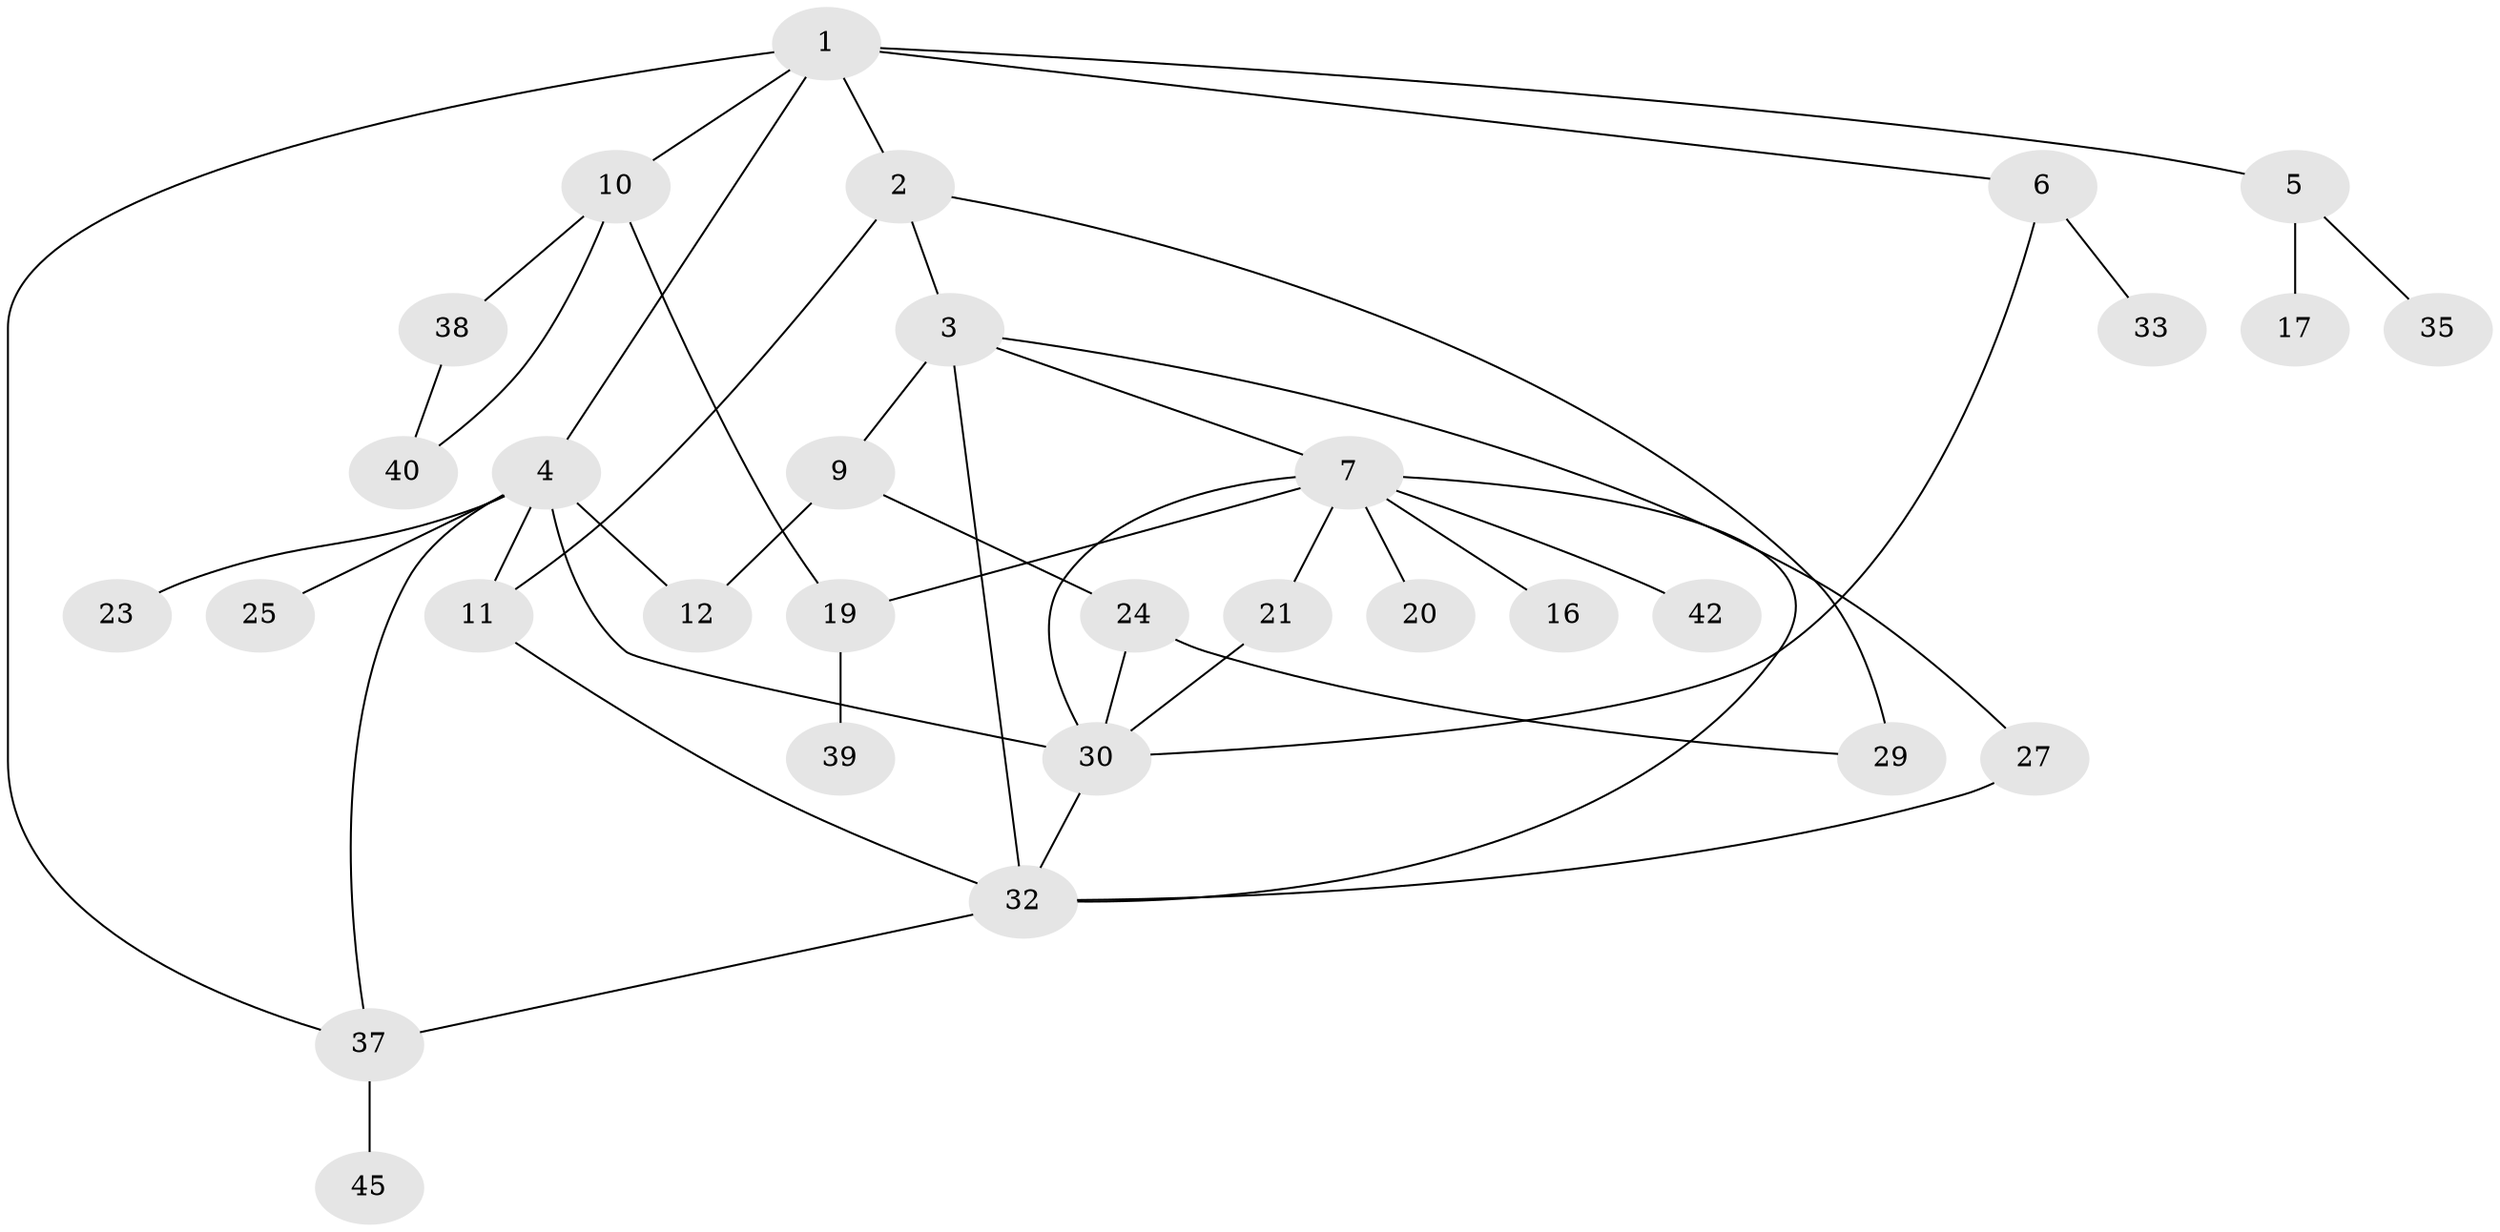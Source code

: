// Generated by graph-tools (version 1.1) at 2025/23/03/03/25 07:23:34]
// undirected, 31 vertices, 45 edges
graph export_dot {
graph [start="1"]
  node [color=gray90,style=filled];
  1;
  2 [super="+41"];
  3 [super="+13"];
  4 [super="+8"];
  5 [super="+14"];
  6 [super="+22"];
  7 [super="+15"];
  9 [super="+43"];
  10 [super="+18"];
  11 [super="+26"];
  12 [super="+31"];
  16;
  17 [super="+34"];
  19 [super="+28"];
  20;
  21 [super="+49"];
  23;
  24 [super="+47"];
  25 [super="+36"];
  27 [super="+50"];
  29 [super="+51"];
  30 [super="+52"];
  32;
  33;
  35;
  37 [super="+44"];
  38 [super="+46"];
  39;
  40 [super="+48"];
  42;
  45;
  1 -- 2;
  1 -- 4;
  1 -- 5;
  1 -- 6;
  1 -- 10;
  1 -- 37;
  2 -- 3;
  2 -- 29;
  2 -- 11;
  3 -- 7;
  3 -- 9;
  3 -- 27;
  3 -- 32;
  4 -- 23;
  4 -- 25;
  4 -- 30;
  4 -- 12;
  4 -- 11;
  4 -- 37;
  5 -- 35;
  5 -- 17;
  6 -- 30;
  6 -- 33;
  7 -- 20;
  7 -- 32;
  7 -- 16;
  7 -- 19;
  7 -- 21;
  7 -- 42;
  7 -- 30;
  9 -- 12;
  9 -- 24;
  10 -- 19;
  10 -- 38;
  10 -- 40;
  11 -- 32;
  19 -- 39;
  21 -- 30;
  24 -- 29;
  24 -- 30;
  27 -- 32;
  30 -- 32;
  32 -- 37;
  37 -- 45;
  38 -- 40;
}
